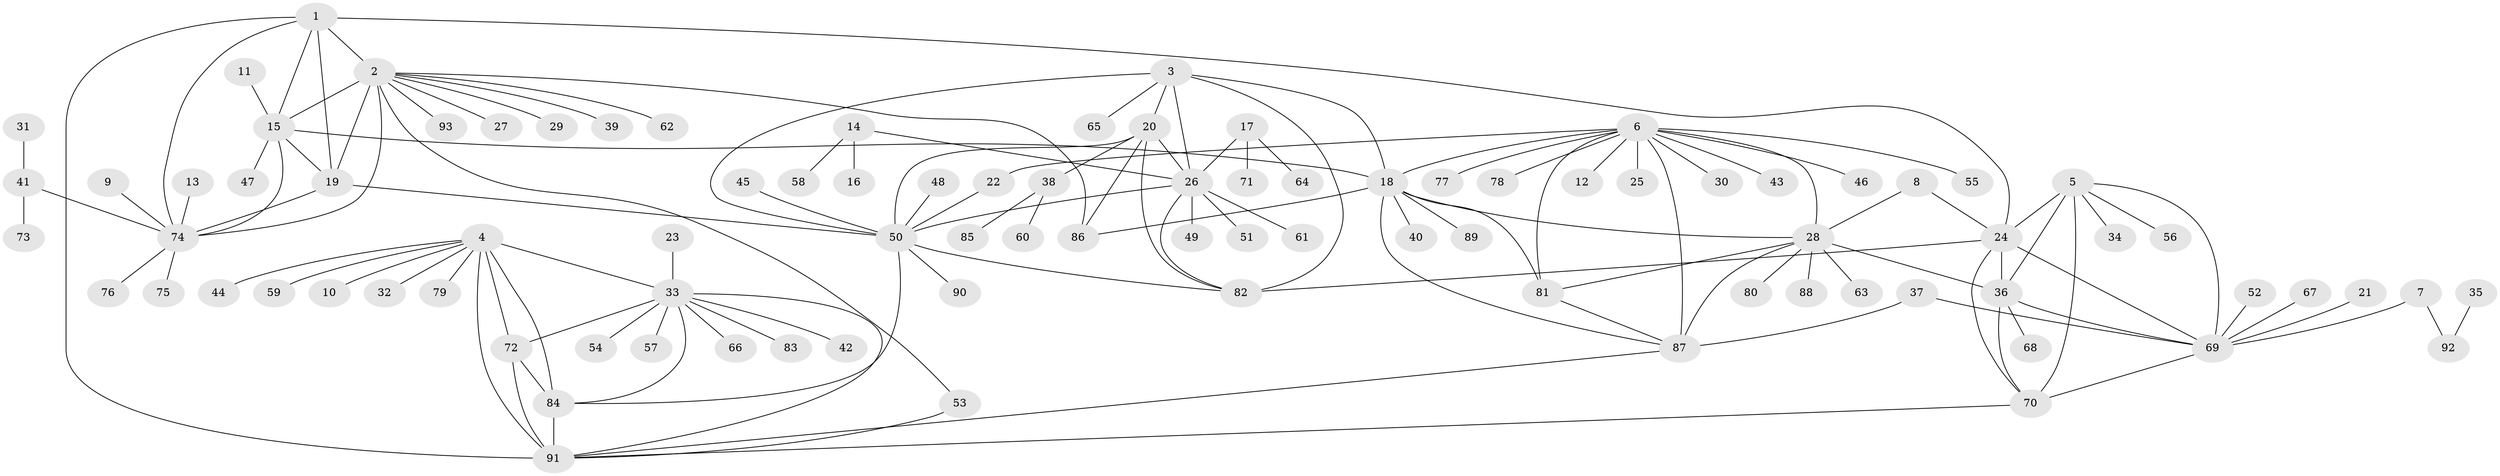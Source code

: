 // original degree distribution, {9: 0.015151515151515152, 7: 0.05303030303030303, 11: 0.045454545454545456, 6: 0.05303030303030303, 12: 0.022727272727272728, 8: 0.030303030303030304, 10: 0.007575757575757576, 2: 0.12121212121212122, 3: 0.045454545454545456, 1: 0.5984848484848485, 4: 0.007575757575757576}
// Generated by graph-tools (version 1.1) at 2025/37/03/04/25 23:37:46]
// undirected, 93 vertices, 134 edges
graph export_dot {
  node [color=gray90,style=filled];
  1;
  2;
  3;
  4;
  5;
  6;
  7;
  8;
  9;
  10;
  11;
  12;
  13;
  14;
  15;
  16;
  17;
  18;
  19;
  20;
  21;
  22;
  23;
  24;
  25;
  26;
  27;
  28;
  29;
  30;
  31;
  32;
  33;
  34;
  35;
  36;
  37;
  38;
  39;
  40;
  41;
  42;
  43;
  44;
  45;
  46;
  47;
  48;
  49;
  50;
  51;
  52;
  53;
  54;
  55;
  56;
  57;
  58;
  59;
  60;
  61;
  62;
  63;
  64;
  65;
  66;
  67;
  68;
  69;
  70;
  71;
  72;
  73;
  74;
  75;
  76;
  77;
  78;
  79;
  80;
  81;
  82;
  83;
  84;
  85;
  86;
  87;
  88;
  89;
  90;
  91;
  92;
  93;
  1 -- 2 [weight=2.0];
  1 -- 15 [weight=1.0];
  1 -- 19 [weight=1.0];
  1 -- 24 [weight=1.0];
  1 -- 74 [weight=1.0];
  1 -- 91 [weight=1.0];
  2 -- 15 [weight=2.0];
  2 -- 19 [weight=2.0];
  2 -- 27 [weight=1.0];
  2 -- 29 [weight=1.0];
  2 -- 39 [weight=1.0];
  2 -- 53 [weight=1.0];
  2 -- 62 [weight=1.0];
  2 -- 74 [weight=2.0];
  2 -- 86 [weight=1.0];
  2 -- 93 [weight=1.0];
  3 -- 18 [weight=1.0];
  3 -- 20 [weight=2.0];
  3 -- 26 [weight=2.0];
  3 -- 50 [weight=2.0];
  3 -- 65 [weight=1.0];
  3 -- 82 [weight=2.0];
  4 -- 10 [weight=1.0];
  4 -- 32 [weight=1.0];
  4 -- 33 [weight=2.0];
  4 -- 44 [weight=1.0];
  4 -- 59 [weight=1.0];
  4 -- 72 [weight=2.0];
  4 -- 79 [weight=1.0];
  4 -- 84 [weight=2.0];
  4 -- 91 [weight=2.0];
  5 -- 24 [weight=2.0];
  5 -- 34 [weight=1.0];
  5 -- 36 [weight=2.0];
  5 -- 56 [weight=1.0];
  5 -- 69 [weight=2.0];
  5 -- 70 [weight=2.0];
  6 -- 12 [weight=1.0];
  6 -- 18 [weight=2.0];
  6 -- 22 [weight=1.0];
  6 -- 25 [weight=1.0];
  6 -- 28 [weight=2.0];
  6 -- 30 [weight=1.0];
  6 -- 43 [weight=1.0];
  6 -- 46 [weight=1.0];
  6 -- 55 [weight=1.0];
  6 -- 77 [weight=1.0];
  6 -- 78 [weight=1.0];
  6 -- 81 [weight=2.0];
  6 -- 87 [weight=2.0];
  7 -- 69 [weight=1.0];
  7 -- 92 [weight=1.0];
  8 -- 24 [weight=1.0];
  8 -- 28 [weight=1.0];
  9 -- 74 [weight=1.0];
  11 -- 15 [weight=1.0];
  13 -- 74 [weight=1.0];
  14 -- 16 [weight=1.0];
  14 -- 26 [weight=1.0];
  14 -- 58 [weight=1.0];
  15 -- 18 [weight=1.0];
  15 -- 19 [weight=1.0];
  15 -- 47 [weight=1.0];
  15 -- 74 [weight=1.0];
  17 -- 26 [weight=1.0];
  17 -- 64 [weight=1.0];
  17 -- 71 [weight=1.0];
  18 -- 28 [weight=1.0];
  18 -- 40 [weight=1.0];
  18 -- 81 [weight=1.0];
  18 -- 86 [weight=1.0];
  18 -- 87 [weight=1.0];
  18 -- 89 [weight=1.0];
  19 -- 50 [weight=1.0];
  19 -- 74 [weight=1.0];
  20 -- 26 [weight=1.0];
  20 -- 38 [weight=1.0];
  20 -- 50 [weight=1.0];
  20 -- 82 [weight=1.0];
  20 -- 86 [weight=1.0];
  21 -- 69 [weight=1.0];
  22 -- 50 [weight=1.0];
  23 -- 33 [weight=1.0];
  24 -- 36 [weight=1.0];
  24 -- 69 [weight=1.0];
  24 -- 70 [weight=1.0];
  24 -- 82 [weight=1.0];
  26 -- 49 [weight=1.0];
  26 -- 50 [weight=1.0];
  26 -- 51 [weight=1.0];
  26 -- 61 [weight=1.0];
  26 -- 82 [weight=1.0];
  28 -- 36 [weight=1.0];
  28 -- 63 [weight=1.0];
  28 -- 80 [weight=1.0];
  28 -- 81 [weight=1.0];
  28 -- 87 [weight=1.0];
  28 -- 88 [weight=1.0];
  31 -- 41 [weight=1.0];
  33 -- 42 [weight=1.0];
  33 -- 54 [weight=1.0];
  33 -- 57 [weight=1.0];
  33 -- 66 [weight=1.0];
  33 -- 72 [weight=1.0];
  33 -- 83 [weight=1.0];
  33 -- 84 [weight=1.0];
  33 -- 91 [weight=1.0];
  35 -- 92 [weight=1.0];
  36 -- 68 [weight=1.0];
  36 -- 69 [weight=1.0];
  36 -- 70 [weight=1.0];
  37 -- 69 [weight=1.0];
  37 -- 87 [weight=1.0];
  38 -- 60 [weight=1.0];
  38 -- 85 [weight=1.0];
  41 -- 73 [weight=1.0];
  41 -- 74 [weight=1.0];
  45 -- 50 [weight=1.0];
  48 -- 50 [weight=1.0];
  50 -- 82 [weight=1.0];
  50 -- 84 [weight=1.0];
  50 -- 90 [weight=1.0];
  52 -- 69 [weight=1.0];
  53 -- 91 [weight=1.0];
  67 -- 69 [weight=1.0];
  69 -- 70 [weight=1.0];
  70 -- 91 [weight=1.0];
  72 -- 84 [weight=1.0];
  72 -- 91 [weight=1.0];
  74 -- 75 [weight=1.0];
  74 -- 76 [weight=1.0];
  81 -- 87 [weight=1.0];
  84 -- 91 [weight=1.0];
  87 -- 91 [weight=1.0];
}
